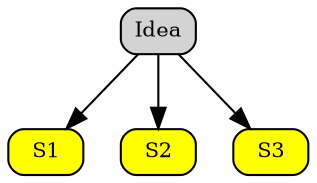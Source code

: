 /* Generate in command line:
//png previews better, but svg works better as an end-product online
dot -Tsvg graph-url-test-2.gv -o graph-url-test-2.svg */


/* digraph G {
	A1->B1 [href="/category/question/", target="_parent", label="click HERE"];
} */

digraph G {
	rankDir=LR

	node [shape=box, style="rounded,filled", fontsize=10, height=0.3, width=0.5, fixedsize=true];
	
	Idea [fillcolor=lightgrey, href="/category/question/", target="_parent"];
	S1, S2, S3 [fillcolor=yellow, href="/category/question/", target="_parent"];

	Idea->{S1, S2, S3} //[label="click_here"];

}
